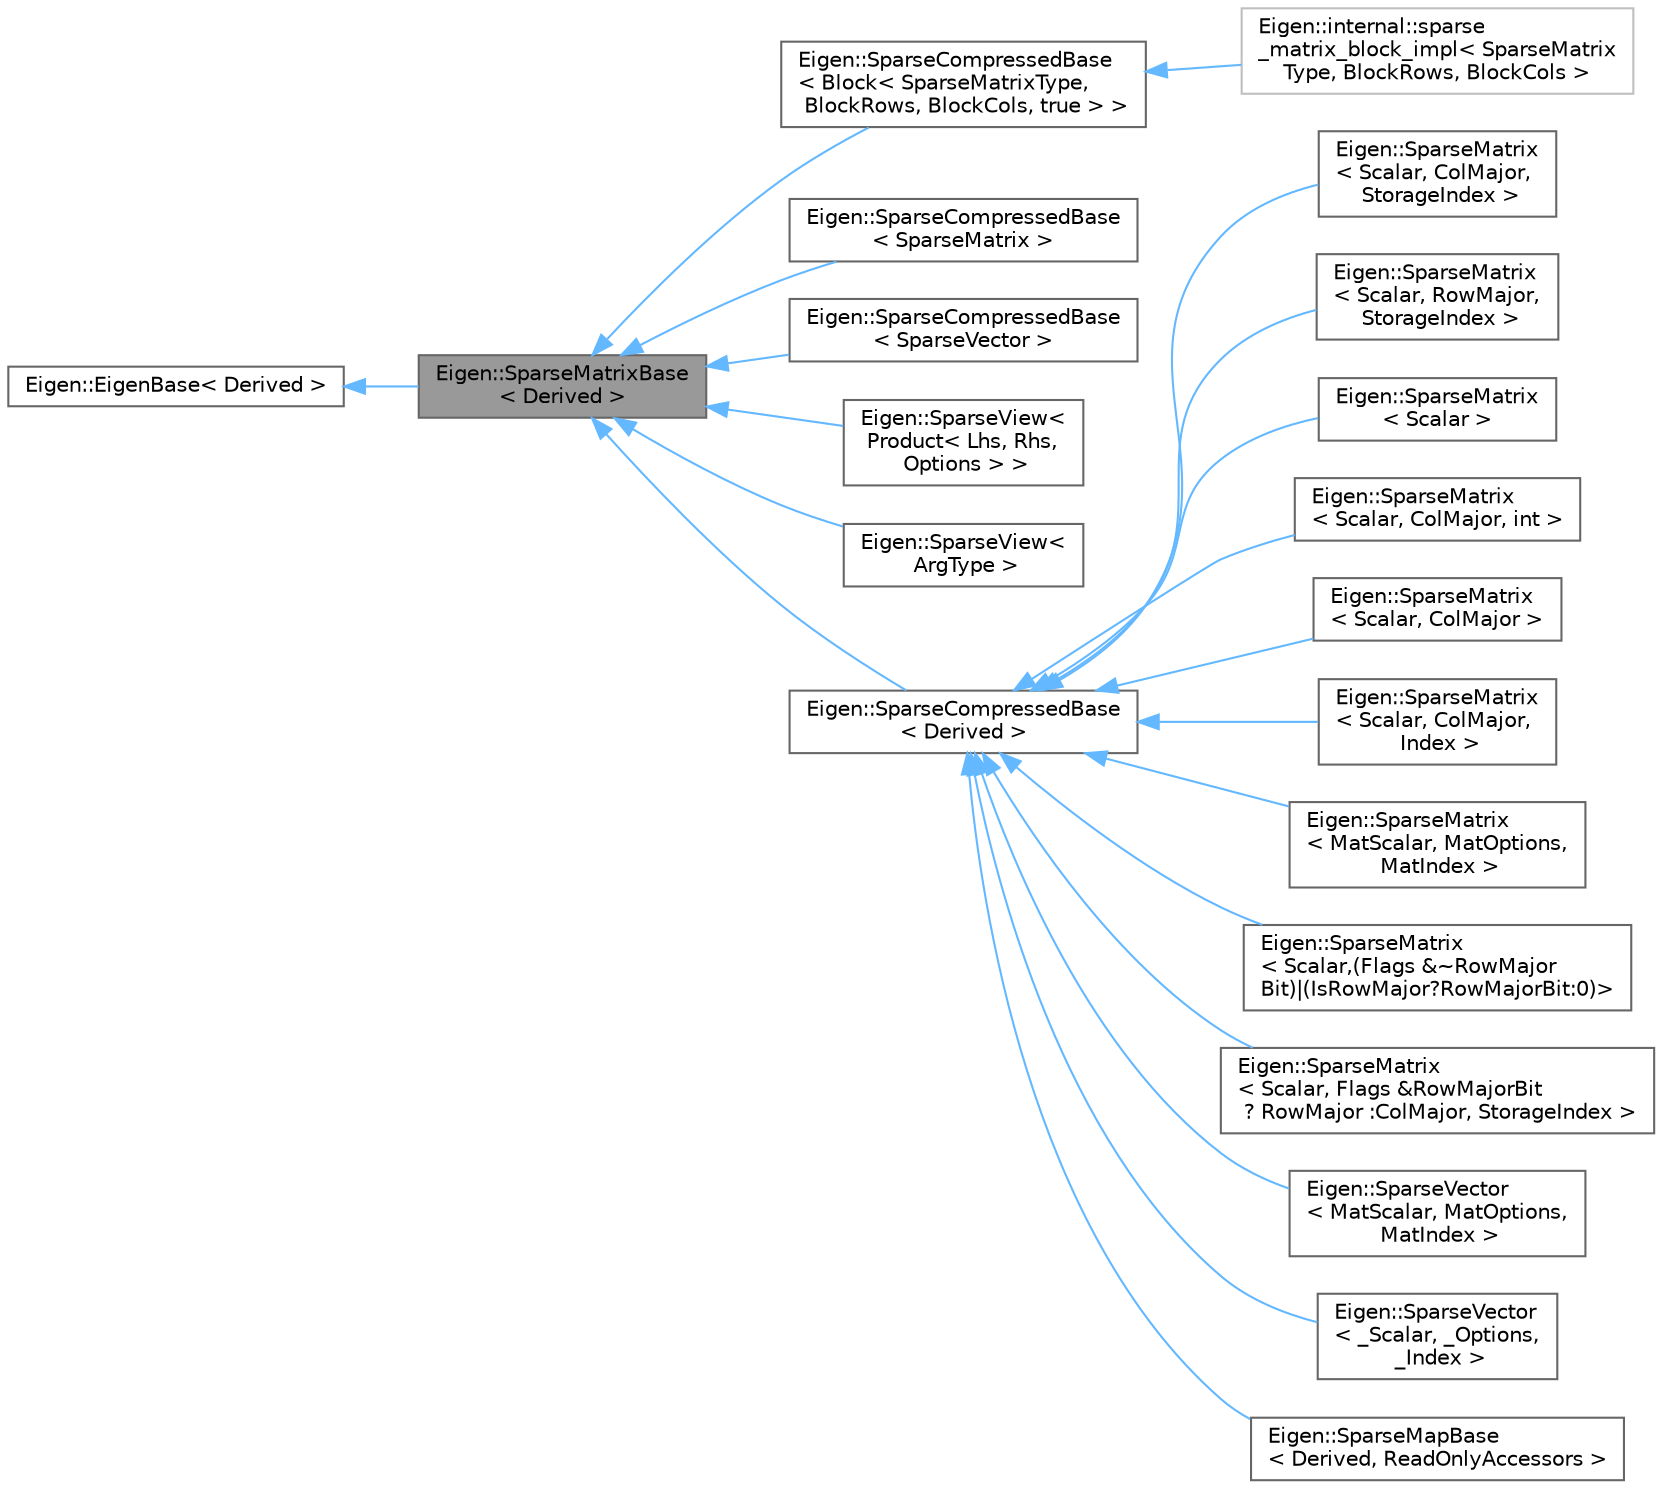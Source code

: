 digraph "Eigen::SparseMatrixBase&lt; Derived &gt;"
{
 // LATEX_PDF_SIZE
  bgcolor="transparent";
  edge [fontname=Helvetica,fontsize=10,labelfontname=Helvetica,labelfontsize=10];
  node [fontname=Helvetica,fontsize=10,shape=box,height=0.2,width=0.4];
  rankdir="LR";
  Node1 [id="Node000001",label="Eigen::SparseMatrixBase\l\< Derived \>",height=0.2,width=0.4,color="gray40", fillcolor="grey60", style="filled", fontcolor="black",tooltip="Base class of any sparse matrices or sparse expressions."];
  Node2 -> Node1 [id="edge21_Node000001_Node000002",dir="back",color="steelblue1",style="solid",tooltip=" "];
  Node2 [id="Node000002",label="Eigen::EigenBase\< Derived \>",height=0.2,width=0.4,color="gray40", fillcolor="white", style="filled",URL="$structEigen_1_1EigenBase.html",tooltip=" "];
  Node1 -> Node3 [id="edge22_Node000001_Node000003",dir="back",color="steelblue1",style="solid",tooltip=" "];
  Node3 [id="Node000003",label="Eigen::SparseCompressedBase\l\< Block\< SparseMatrixType,\l BlockRows, BlockCols, true \> \>",height=0.2,width=0.4,color="gray40", fillcolor="white", style="filled",URL="$classEigen_1_1SparseCompressedBase.html",tooltip=" "];
  Node3 -> Node4 [id="edge23_Node000003_Node000004",dir="back",color="steelblue1",style="solid",tooltip=" "];
  Node4 [id="Node000004",label="Eigen::internal::sparse\l_matrix_block_impl\< SparseMatrix\lType, BlockRows, BlockCols \>",height=0.2,width=0.4,color="grey75", fillcolor="white", style="filled",URL="$classEigen_1_1internal_1_1sparse__matrix__block__impl.html",tooltip=" "];
  Node1 -> Node5 [id="edge24_Node000001_Node000005",dir="back",color="steelblue1",style="solid",tooltip=" "];
  Node5 [id="Node000005",label="Eigen::SparseCompressedBase\l\< SparseMatrix \>",height=0.2,width=0.4,color="gray40", fillcolor="white", style="filled",URL="$classEigen_1_1SparseCompressedBase.html",tooltip=" "];
  Node1 -> Node6 [id="edge25_Node000001_Node000006",dir="back",color="steelblue1",style="solid",tooltip=" "];
  Node6 [id="Node000006",label="Eigen::SparseCompressedBase\l\< SparseVector \>",height=0.2,width=0.4,color="gray40", fillcolor="white", style="filled",URL="$classEigen_1_1SparseCompressedBase.html",tooltip=" "];
  Node1 -> Node7 [id="edge26_Node000001_Node000007",dir="back",color="steelblue1",style="solid",tooltip=" "];
  Node7 [id="Node000007",label="Eigen::SparseView\<\l Product\< Lhs, Rhs,\l Options \> \>",height=0.2,width=0.4,color="gray40", fillcolor="white", style="filled",URL="$classEigen_1_1SparseView.html",tooltip=" "];
  Node1 -> Node8 [id="edge27_Node000001_Node000008",dir="back",color="steelblue1",style="solid",tooltip=" "];
  Node8 [id="Node000008",label="Eigen::SparseView\<\l ArgType \>",height=0.2,width=0.4,color="gray40", fillcolor="white", style="filled",URL="$classEigen_1_1SparseView.html",tooltip=" "];
  Node1 -> Node9 [id="edge28_Node000001_Node000009",dir="back",color="steelblue1",style="solid",tooltip=" "];
  Node9 [id="Node000009",label="Eigen::SparseCompressedBase\l\< Derived \>",height=0.2,width=0.4,color="gray40", fillcolor="white", style="filled",URL="$classEigen_1_1SparseCompressedBase.html",tooltip="Common base class for sparse [compressed]-{row|column}-storage format."];
  Node9 -> Node10 [id="edge29_Node000009_Node000010",dir="back",color="steelblue1",style="solid",tooltip=" "];
  Node10 [id="Node000010",label="Eigen::SparseMatrix\l\< Scalar, ColMajor,\l StorageIndex \>",height=0.2,width=0.4,color="gray40", fillcolor="white", style="filled",URL="$classEigen_1_1SparseMatrix.html",tooltip=" "];
  Node9 -> Node11 [id="edge30_Node000009_Node000011",dir="back",color="steelblue1",style="solid",tooltip=" "];
  Node11 [id="Node000011",label="Eigen::SparseMatrix\l\< Scalar, RowMajor,\l StorageIndex \>",height=0.2,width=0.4,color="gray40", fillcolor="white", style="filled",URL="$classEigen_1_1SparseMatrix.html",tooltip=" "];
  Node9 -> Node12 [id="edge31_Node000009_Node000012",dir="back",color="steelblue1",style="solid",tooltip=" "];
  Node12 [id="Node000012",label="Eigen::SparseMatrix\l\< Scalar \>",height=0.2,width=0.4,color="gray40", fillcolor="white", style="filled",URL="$classEigen_1_1SparseMatrix.html",tooltip=" "];
  Node9 -> Node13 [id="edge32_Node000009_Node000013",dir="back",color="steelblue1",style="solid",tooltip=" "];
  Node13 [id="Node000013",label="Eigen::SparseMatrix\l\< Scalar, ColMajor, int \>",height=0.2,width=0.4,color="gray40", fillcolor="white", style="filled",URL="$classEigen_1_1SparseMatrix.html",tooltip=" "];
  Node9 -> Node14 [id="edge33_Node000009_Node000014",dir="back",color="steelblue1",style="solid",tooltip=" "];
  Node14 [id="Node000014",label="Eigen::SparseMatrix\l\< Scalar, ColMajor \>",height=0.2,width=0.4,color="gray40", fillcolor="white", style="filled",URL="$classEigen_1_1SparseMatrix.html",tooltip=" "];
  Node9 -> Node15 [id="edge34_Node000009_Node000015",dir="back",color="steelblue1",style="solid",tooltip=" "];
  Node15 [id="Node000015",label="Eigen::SparseMatrix\l\< Scalar, ColMajor,\l Index \>",height=0.2,width=0.4,color="gray40", fillcolor="white", style="filled",URL="$classEigen_1_1SparseMatrix.html",tooltip=" "];
  Node9 -> Node16 [id="edge35_Node000009_Node000016",dir="back",color="steelblue1",style="solid",tooltip=" "];
  Node16 [id="Node000016",label="Eigen::SparseMatrix\l\< MatScalar, MatOptions,\l MatIndex \>",height=0.2,width=0.4,color="gray40", fillcolor="white", style="filled",URL="$classEigen_1_1SparseMatrix.html",tooltip=" "];
  Node9 -> Node17 [id="edge36_Node000009_Node000017",dir="back",color="steelblue1",style="solid",tooltip=" "];
  Node17 [id="Node000017",label="Eigen::SparseMatrix\l\< Scalar,(Flags &~RowMajor\lBit)\|(IsRowMajor?RowMajorBit:0)\>",height=0.2,width=0.4,color="gray40", fillcolor="white", style="filled",URL="$classEigen_1_1SparseMatrix.html",tooltip=" "];
  Node9 -> Node18 [id="edge37_Node000009_Node000018",dir="back",color="steelblue1",style="solid",tooltip=" "];
  Node18 [id="Node000018",label="Eigen::SparseMatrix\l\< Scalar, Flags &RowMajorBit\l ? RowMajor :ColMajor, StorageIndex \>",height=0.2,width=0.4,color="gray40", fillcolor="white", style="filled",URL="$classEigen_1_1SparseMatrix.html",tooltip=" "];
  Node9 -> Node19 [id="edge38_Node000009_Node000019",dir="back",color="steelblue1",style="solid",tooltip=" "];
  Node19 [id="Node000019",label="Eigen::SparseVector\l\< MatScalar, MatOptions,\l MatIndex \>",height=0.2,width=0.4,color="gray40", fillcolor="white", style="filled",URL="$classEigen_1_1SparseVector.html",tooltip=" "];
  Node9 -> Node20 [id="edge39_Node000009_Node000020",dir="back",color="steelblue1",style="solid",tooltip=" "];
  Node20 [id="Node000020",label="Eigen::SparseVector\l\< _Scalar, _Options,\l _Index \>",height=0.2,width=0.4,color="gray40", fillcolor="white", style="filled",URL="$classEigen_1_1SparseVector.html",tooltip=" "];
  Node9 -> Node21 [id="edge40_Node000009_Node000021",dir="back",color="steelblue1",style="solid",tooltip=" "];
  Node21 [id="Node000021",label="Eigen::SparseMapBase\l\< Derived, ReadOnlyAccessors \>",height=0.2,width=0.4,color="gray40", fillcolor="white", style="filled",tooltip=" "];
}
